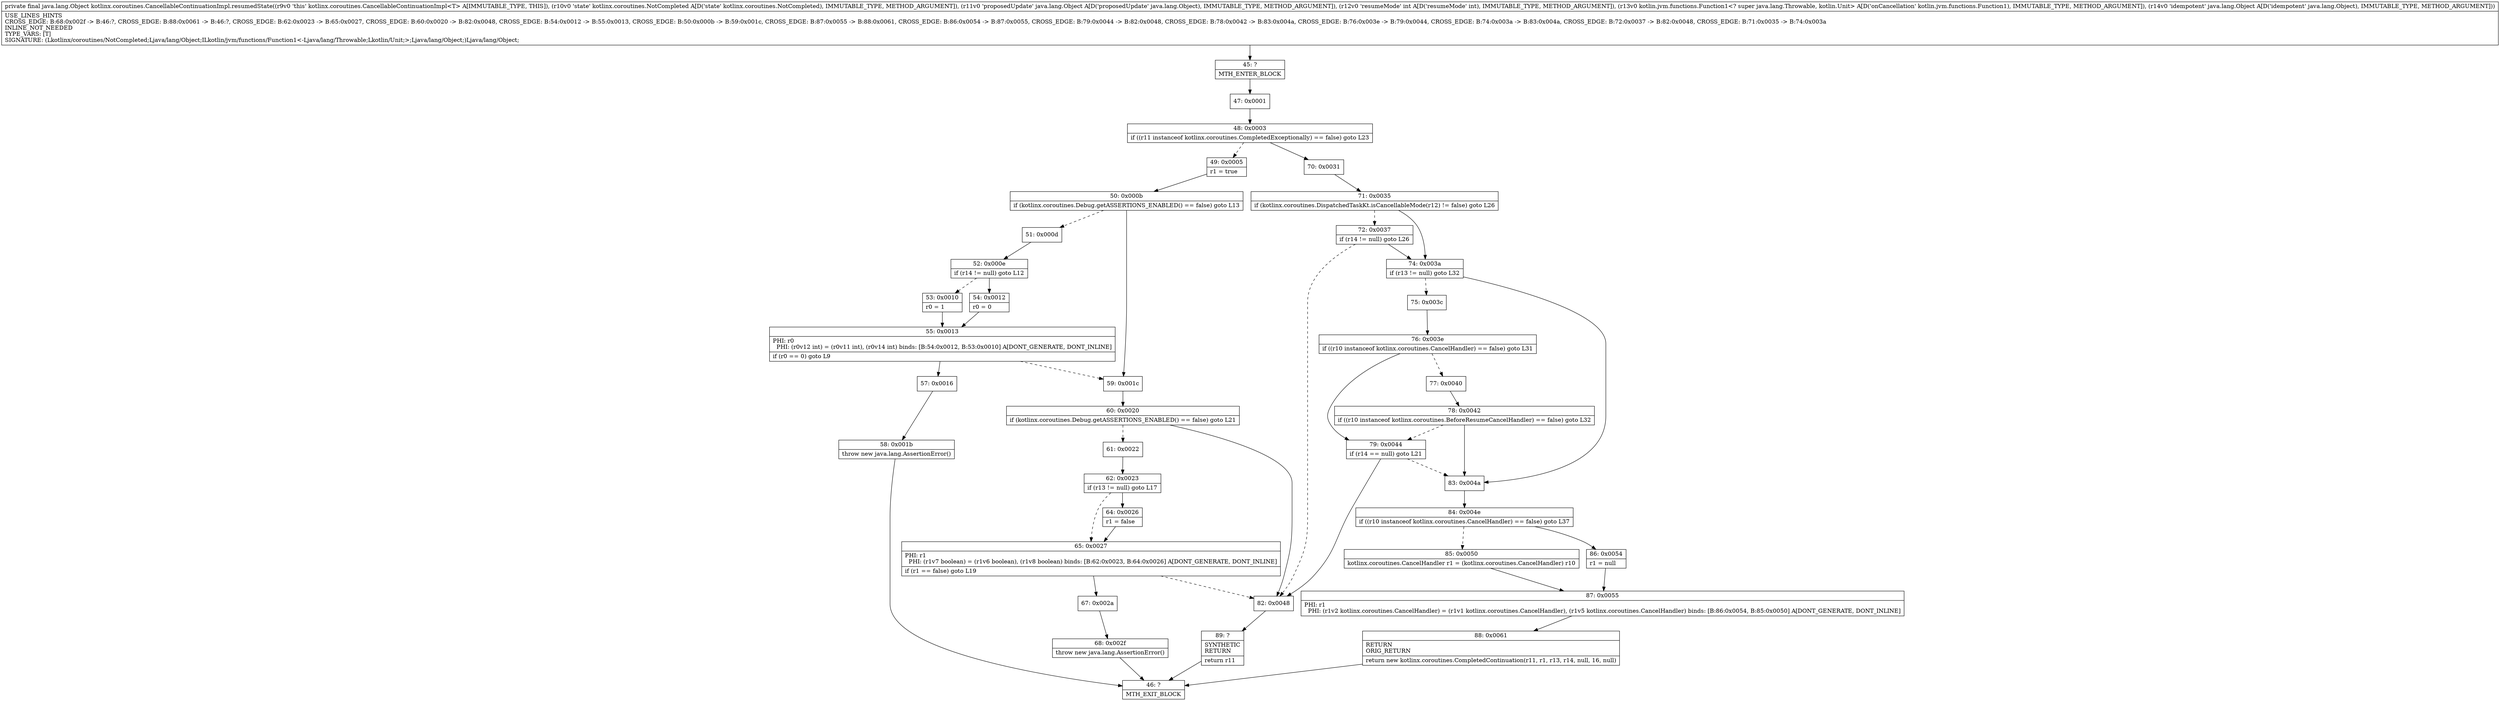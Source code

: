 digraph "CFG forkotlinx.coroutines.CancellableContinuationImpl.resumedState(Lkotlinx\/coroutines\/NotCompleted;Ljava\/lang\/Object;ILkotlin\/jvm\/functions\/Function1;Ljava\/lang\/Object;)Ljava\/lang\/Object;" {
Node_45 [shape=record,label="{45\:\ ?|MTH_ENTER_BLOCK\l}"];
Node_47 [shape=record,label="{47\:\ 0x0001}"];
Node_48 [shape=record,label="{48\:\ 0x0003|if ((r11 instanceof kotlinx.coroutines.CompletedExceptionally) == false) goto L23\l}"];
Node_49 [shape=record,label="{49\:\ 0x0005|r1 = true\l}"];
Node_50 [shape=record,label="{50\:\ 0x000b|if (kotlinx.coroutines.Debug.getASSERTIONS_ENABLED() == false) goto L13\l}"];
Node_51 [shape=record,label="{51\:\ 0x000d}"];
Node_52 [shape=record,label="{52\:\ 0x000e|if (r14 != null) goto L12\l}"];
Node_53 [shape=record,label="{53\:\ 0x0010|r0 = 1\l}"];
Node_55 [shape=record,label="{55\:\ 0x0013|PHI: r0 \l  PHI: (r0v12 int) = (r0v11 int), (r0v14 int) binds: [B:54:0x0012, B:53:0x0010] A[DONT_GENERATE, DONT_INLINE]\l|if (r0 == 0) goto L9\l}"];
Node_57 [shape=record,label="{57\:\ 0x0016}"];
Node_58 [shape=record,label="{58\:\ 0x001b|throw new java.lang.AssertionError()\l}"];
Node_46 [shape=record,label="{46\:\ ?|MTH_EXIT_BLOCK\l}"];
Node_54 [shape=record,label="{54\:\ 0x0012|r0 = 0\l}"];
Node_59 [shape=record,label="{59\:\ 0x001c}"];
Node_60 [shape=record,label="{60\:\ 0x0020|if (kotlinx.coroutines.Debug.getASSERTIONS_ENABLED() == false) goto L21\l}"];
Node_61 [shape=record,label="{61\:\ 0x0022}"];
Node_62 [shape=record,label="{62\:\ 0x0023|if (r13 != null) goto L17\l}"];
Node_64 [shape=record,label="{64\:\ 0x0026|r1 = false\l}"];
Node_65 [shape=record,label="{65\:\ 0x0027|PHI: r1 \l  PHI: (r1v7 boolean) = (r1v6 boolean), (r1v8 boolean) binds: [B:62:0x0023, B:64:0x0026] A[DONT_GENERATE, DONT_INLINE]\l|if (r1 == false) goto L19\l}"];
Node_67 [shape=record,label="{67\:\ 0x002a}"];
Node_68 [shape=record,label="{68\:\ 0x002f|throw new java.lang.AssertionError()\l}"];
Node_82 [shape=record,label="{82\:\ 0x0048}"];
Node_89 [shape=record,label="{89\:\ ?|SYNTHETIC\lRETURN\l|return r11\l}"];
Node_70 [shape=record,label="{70\:\ 0x0031}"];
Node_71 [shape=record,label="{71\:\ 0x0035|if (kotlinx.coroutines.DispatchedTaskKt.isCancellableMode(r12) != false) goto L26\l}"];
Node_72 [shape=record,label="{72\:\ 0x0037|if (r14 != null) goto L26\l}"];
Node_74 [shape=record,label="{74\:\ 0x003a|if (r13 != null) goto L32\l}"];
Node_75 [shape=record,label="{75\:\ 0x003c}"];
Node_76 [shape=record,label="{76\:\ 0x003e|if ((r10 instanceof kotlinx.coroutines.CancelHandler) == false) goto L31\l}"];
Node_77 [shape=record,label="{77\:\ 0x0040}"];
Node_78 [shape=record,label="{78\:\ 0x0042|if ((r10 instanceof kotlinx.coroutines.BeforeResumeCancelHandler) == false) goto L32\l}"];
Node_79 [shape=record,label="{79\:\ 0x0044|if (r14 == null) goto L21\l}"];
Node_83 [shape=record,label="{83\:\ 0x004a}"];
Node_84 [shape=record,label="{84\:\ 0x004e|if ((r10 instanceof kotlinx.coroutines.CancelHandler) == false) goto L37\l}"];
Node_85 [shape=record,label="{85\:\ 0x0050|kotlinx.coroutines.CancelHandler r1 = (kotlinx.coroutines.CancelHandler) r10\l}"];
Node_87 [shape=record,label="{87\:\ 0x0055|PHI: r1 \l  PHI: (r1v2 kotlinx.coroutines.CancelHandler) = (r1v1 kotlinx.coroutines.CancelHandler), (r1v5 kotlinx.coroutines.CancelHandler) binds: [B:86:0x0054, B:85:0x0050] A[DONT_GENERATE, DONT_INLINE]\l}"];
Node_88 [shape=record,label="{88\:\ 0x0061|RETURN\lORIG_RETURN\l|return new kotlinx.coroutines.CompletedContinuation(r11, r1, r13, r14, null, 16, null)\l}"];
Node_86 [shape=record,label="{86\:\ 0x0054|r1 = null\l}"];
MethodNode[shape=record,label="{private final java.lang.Object kotlinx.coroutines.CancellableContinuationImpl.resumedState((r9v0 'this' kotlinx.coroutines.CancellableContinuationImpl\<T\> A[IMMUTABLE_TYPE, THIS]), (r10v0 'state' kotlinx.coroutines.NotCompleted A[D('state' kotlinx.coroutines.NotCompleted), IMMUTABLE_TYPE, METHOD_ARGUMENT]), (r11v0 'proposedUpdate' java.lang.Object A[D('proposedUpdate' java.lang.Object), IMMUTABLE_TYPE, METHOD_ARGUMENT]), (r12v0 'resumeMode' int A[D('resumeMode' int), IMMUTABLE_TYPE, METHOD_ARGUMENT]), (r13v0 kotlin.jvm.functions.Function1\<? super java.lang.Throwable, kotlin.Unit\> A[D('onCancellation' kotlin.jvm.functions.Function1), IMMUTABLE_TYPE, METHOD_ARGUMENT]), (r14v0 'idempotent' java.lang.Object A[D('idempotent' java.lang.Object), IMMUTABLE_TYPE, METHOD_ARGUMENT]))  | USE_LINES_HINTS\lCROSS_EDGE: B:68:0x002f \-\> B:46:?, CROSS_EDGE: B:88:0x0061 \-\> B:46:?, CROSS_EDGE: B:62:0x0023 \-\> B:65:0x0027, CROSS_EDGE: B:60:0x0020 \-\> B:82:0x0048, CROSS_EDGE: B:54:0x0012 \-\> B:55:0x0013, CROSS_EDGE: B:50:0x000b \-\> B:59:0x001c, CROSS_EDGE: B:87:0x0055 \-\> B:88:0x0061, CROSS_EDGE: B:86:0x0054 \-\> B:87:0x0055, CROSS_EDGE: B:79:0x0044 \-\> B:82:0x0048, CROSS_EDGE: B:78:0x0042 \-\> B:83:0x004a, CROSS_EDGE: B:76:0x003e \-\> B:79:0x0044, CROSS_EDGE: B:74:0x003a \-\> B:83:0x004a, CROSS_EDGE: B:72:0x0037 \-\> B:82:0x0048, CROSS_EDGE: B:71:0x0035 \-\> B:74:0x003a\lINLINE_NOT_NEEDED\lTYPE_VARS: [T]\lSIGNATURE: (Lkotlinx\/coroutines\/NotCompleted;Ljava\/lang\/Object;ILkotlin\/jvm\/functions\/Function1\<\-Ljava\/lang\/Throwable;Lkotlin\/Unit;\>;Ljava\/lang\/Object;)Ljava\/lang\/Object;\l}"];
MethodNode -> Node_45;Node_45 -> Node_47;
Node_47 -> Node_48;
Node_48 -> Node_49[style=dashed];
Node_48 -> Node_70;
Node_49 -> Node_50;
Node_50 -> Node_51[style=dashed];
Node_50 -> Node_59;
Node_51 -> Node_52;
Node_52 -> Node_53[style=dashed];
Node_52 -> Node_54;
Node_53 -> Node_55;
Node_55 -> Node_57;
Node_55 -> Node_59[style=dashed];
Node_57 -> Node_58;
Node_58 -> Node_46;
Node_54 -> Node_55;
Node_59 -> Node_60;
Node_60 -> Node_61[style=dashed];
Node_60 -> Node_82;
Node_61 -> Node_62;
Node_62 -> Node_64;
Node_62 -> Node_65[style=dashed];
Node_64 -> Node_65;
Node_65 -> Node_67;
Node_65 -> Node_82[style=dashed];
Node_67 -> Node_68;
Node_68 -> Node_46;
Node_82 -> Node_89;
Node_89 -> Node_46;
Node_70 -> Node_71;
Node_71 -> Node_72[style=dashed];
Node_71 -> Node_74;
Node_72 -> Node_74;
Node_72 -> Node_82[style=dashed];
Node_74 -> Node_75[style=dashed];
Node_74 -> Node_83;
Node_75 -> Node_76;
Node_76 -> Node_77[style=dashed];
Node_76 -> Node_79;
Node_77 -> Node_78;
Node_78 -> Node_79[style=dashed];
Node_78 -> Node_83;
Node_79 -> Node_83[style=dashed];
Node_79 -> Node_82;
Node_83 -> Node_84;
Node_84 -> Node_85[style=dashed];
Node_84 -> Node_86;
Node_85 -> Node_87;
Node_87 -> Node_88;
Node_88 -> Node_46;
Node_86 -> Node_87;
}

